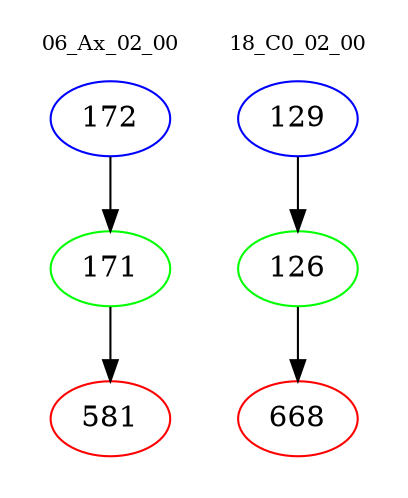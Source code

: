 digraph{
subgraph cluster_0 {
color = white
label = "06_Ax_02_00";
fontsize=10;
T0_172 [label="172", color="blue"]
T0_172 -> T0_171 [color="black"]
T0_171 [label="171", color="green"]
T0_171 -> T0_581 [color="black"]
T0_581 [label="581", color="red"]
}
subgraph cluster_1 {
color = white
label = "18_C0_02_00";
fontsize=10;
T1_129 [label="129", color="blue"]
T1_129 -> T1_126 [color="black"]
T1_126 [label="126", color="green"]
T1_126 -> T1_668 [color="black"]
T1_668 [label="668", color="red"]
}
}
